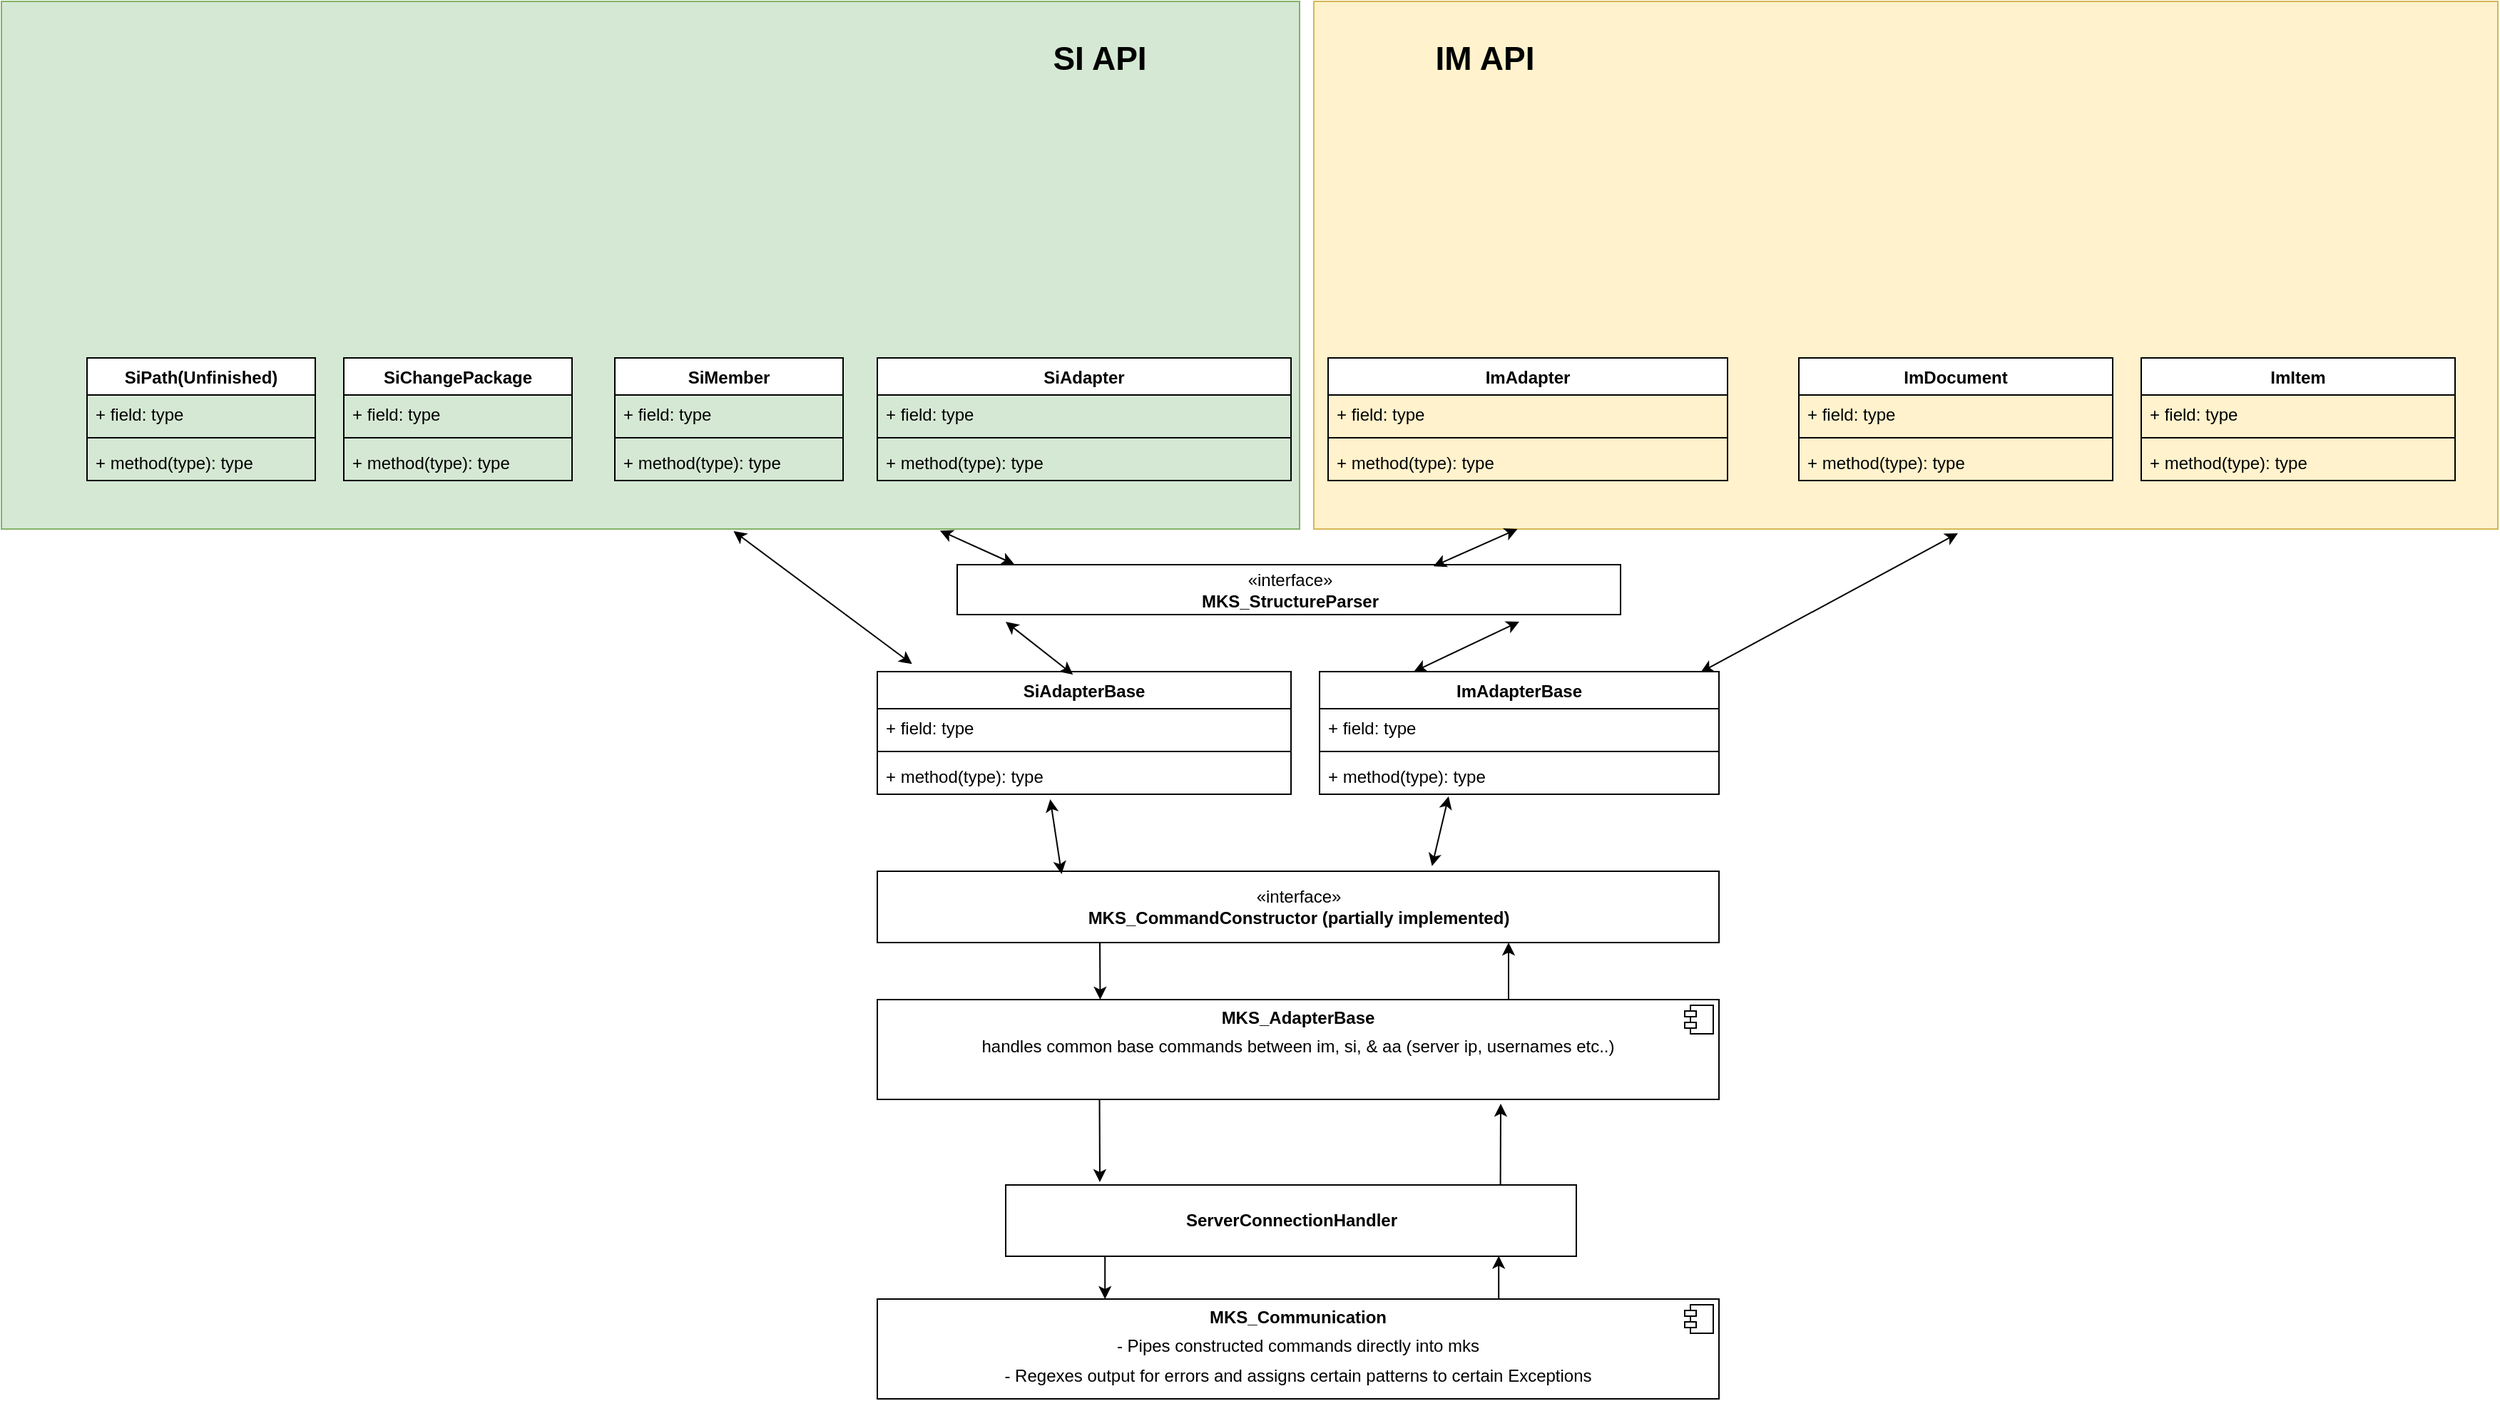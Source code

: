 <mxfile version="14.0.3" type="device"><diagram id="NyKqh3LSY7oYrMw7KCD9" name="Page-2"><mxGraphModel dx="3970" dy="1633" grid="1" gridSize="10" guides="1" tooltips="1" connect="1" arrows="1" fold="1" page="1" pageScale="1" pageWidth="827" pageHeight="1169" math="0" shadow="0"><root><mxCell id="np4tvwvMqful76lfZIMU-0"/><mxCell id="np4tvwvMqful76lfZIMU-1" parent="np4tvwvMqful76lfZIMU-0"/><mxCell id="np4tvwvMqful76lfZIMU-54" value="" style="whiteSpace=wrap;html=1;align=center;fillColor=#fff2cc;strokeColor=#d6b656;" parent="np4tvwvMqful76lfZIMU-1" vertex="1"><mxGeometry x="430" y="150" width="830" height="370" as="geometry"/></mxCell><mxCell id="np4tvwvMqful76lfZIMU-53" value="" style="whiteSpace=wrap;html=1;align=center;fillColor=#d5e8d4;strokeColor=#82b366;" parent="np4tvwvMqful76lfZIMU-1" vertex="1"><mxGeometry x="-490" y="150" width="910" height="370" as="geometry"/></mxCell><mxCell id="np4tvwvMqful76lfZIMU-12" style="edgeStyle=orthogonalEdgeStyle;rounded=0;orthogonalLoop=1;jettySize=auto;html=1;entryX=0.864;entryY=0.994;entryDx=0;entryDy=0;entryPerimeter=0;" parent="np4tvwvMqful76lfZIMU-1" source="np4tvwvMqful76lfZIMU-6" target="np4tvwvMqful76lfZIMU-79" edge="1"><mxGeometry relative="1" as="geometry"><mxPoint x="620" y="994" as="targetPoint"/><Array as="points"><mxPoint x="560" y="1040"/></Array></mxGeometry></mxCell><mxCell id="np4tvwvMqful76lfZIMU-6" value="&lt;p style=&quot;margin: 0px ; margin-top: 6px ; text-align: center&quot;&gt;&lt;b&gt;MKS_Communication&lt;/b&gt;&lt;/p&gt;&lt;p style=&quot;margin: 0px ; margin-top: 6px ; text-align: center&quot;&gt;- Pipes constructed commands directly into mks&lt;/p&gt;&lt;p style=&quot;margin: 0px ; margin-top: 6px ; text-align: center&quot;&gt;- Regexes output for errors and assigns certain patterns to certain Exceptions&lt;/p&gt;" style="align=left;overflow=fill;html=1;dropTarget=0;" parent="np4tvwvMqful76lfZIMU-1" vertex="1"><mxGeometry x="124" y="1060" width="590" height="70" as="geometry"/></mxCell><mxCell id="np4tvwvMqful76lfZIMU-7" value="" style="shape=component;jettyWidth=8;jettyHeight=4;" parent="np4tvwvMqful76lfZIMU-6" vertex="1"><mxGeometry x="1" width="20" height="20" relative="1" as="geometry"><mxPoint x="-24" y="4" as="offset"/></mxGeometry></mxCell><mxCell id="np4tvwvMqful76lfZIMU-11" style="edgeStyle=orthogonalEdgeStyle;rounded=0;orthogonalLoop=1;jettySize=auto;html=1;exitX=0.174;exitY=0.96;exitDx=0;exitDy=0;exitPerimeter=0;" parent="np4tvwvMqful76lfZIMU-1" source="np4tvwvMqful76lfZIMU-79" target="np4tvwvMqful76lfZIMU-6" edge="1"><mxGeometry relative="1" as="geometry"><Array as="points"><mxPoint x="284" y="1040"/><mxPoint x="284" y="1040"/></Array></mxGeometry></mxCell><mxCell id="np4tvwvMqful76lfZIMU-8" value="&lt;p style=&quot;margin: 0px ; margin-top: 6px ; text-align: center&quot;&gt;&lt;b&gt;MKS_AdapterBase&lt;/b&gt;&lt;/p&gt;&lt;p style=&quot;margin: 0px ; margin-top: 6px ; text-align: center&quot;&gt;handles common base commands between im, si, &amp;amp; aa (server ip, usernames etc..)&lt;/p&gt;" style="align=left;overflow=fill;html=1;dropTarget=0;" parent="np4tvwvMqful76lfZIMU-1" vertex="1"><mxGeometry x="124" y="850" width="590" height="70" as="geometry"/></mxCell><mxCell id="np4tvwvMqful76lfZIMU-9" value="" style="shape=component;jettyWidth=8;jettyHeight=4;" parent="np4tvwvMqful76lfZIMU-8" vertex="1"><mxGeometry x="1" width="20" height="20" relative="1" as="geometry"><mxPoint x="-24" y="4" as="offset"/></mxGeometry></mxCell><mxCell id="np4tvwvMqful76lfZIMU-20" value="«interface»&lt;br&gt;&lt;b&gt;MKS_CommandConstructor (partially implemented)&lt;/b&gt;" style="html=1;" parent="np4tvwvMqful76lfZIMU-1" vertex="1"><mxGeometry x="124" y="760" width="590" height="50" as="geometry"/></mxCell><mxCell id="np4tvwvMqful76lfZIMU-25" value="SiAdapterBase" style="swimlane;fontStyle=1;align=center;verticalAlign=top;childLayout=stackLayout;horizontal=1;startSize=26;horizontalStack=0;resizeParent=1;resizeParentMax=0;resizeLast=0;collapsible=1;marginBottom=0;" parent="np4tvwvMqful76lfZIMU-1" vertex="1"><mxGeometry x="124" y="620" width="290" height="86" as="geometry"/></mxCell><mxCell id="np4tvwvMqful76lfZIMU-26" value="+ field: type" style="text;strokeColor=none;fillColor=none;align=left;verticalAlign=top;spacingLeft=4;spacingRight=4;overflow=hidden;rotatable=0;points=[[0,0.5],[1,0.5]];portConstraint=eastwest;" parent="np4tvwvMqful76lfZIMU-25" vertex="1"><mxGeometry y="26" width="290" height="26" as="geometry"/></mxCell><mxCell id="np4tvwvMqful76lfZIMU-27" value="" style="line;strokeWidth=1;fillColor=none;align=left;verticalAlign=middle;spacingTop=-1;spacingLeft=3;spacingRight=3;rotatable=0;labelPosition=right;points=[];portConstraint=eastwest;" parent="np4tvwvMqful76lfZIMU-25" vertex="1"><mxGeometry y="52" width="290" height="8" as="geometry"/></mxCell><mxCell id="np4tvwvMqful76lfZIMU-28" value="+ method(type): type" style="text;strokeColor=none;fillColor=none;align=left;verticalAlign=top;spacingLeft=4;spacingRight=4;overflow=hidden;rotatable=0;points=[[0,0.5],[1,0.5]];portConstraint=eastwest;" parent="np4tvwvMqful76lfZIMU-25" vertex="1"><mxGeometry y="60" width="290" height="26" as="geometry"/></mxCell><mxCell id="np4tvwvMqful76lfZIMU-29" value="ImAdapterBase" style="swimlane;fontStyle=1;align=center;verticalAlign=top;childLayout=stackLayout;horizontal=1;startSize=26;horizontalStack=0;resizeParent=1;resizeParentMax=0;resizeLast=0;collapsible=1;marginBottom=0;" parent="np4tvwvMqful76lfZIMU-1" vertex="1"><mxGeometry x="434" y="620" width="280" height="86" as="geometry"/></mxCell><mxCell id="np4tvwvMqful76lfZIMU-30" value="+ field: type" style="text;strokeColor=none;fillColor=none;align=left;verticalAlign=top;spacingLeft=4;spacingRight=4;overflow=hidden;rotatable=0;points=[[0,0.5],[1,0.5]];portConstraint=eastwest;" parent="np4tvwvMqful76lfZIMU-29" vertex="1"><mxGeometry y="26" width="280" height="26" as="geometry"/></mxCell><mxCell id="np4tvwvMqful76lfZIMU-31" value="" style="line;strokeWidth=1;fillColor=none;align=left;verticalAlign=middle;spacingTop=-1;spacingLeft=3;spacingRight=3;rotatable=0;labelPosition=right;points=[];portConstraint=eastwest;" parent="np4tvwvMqful76lfZIMU-29" vertex="1"><mxGeometry y="52" width="280" height="8" as="geometry"/></mxCell><mxCell id="np4tvwvMqful76lfZIMU-32" value="+ method(type): type" style="text;strokeColor=none;fillColor=none;align=left;verticalAlign=top;spacingLeft=4;spacingRight=4;overflow=hidden;rotatable=0;points=[[0,0.5],[1,0.5]];portConstraint=eastwest;" parent="np4tvwvMqful76lfZIMU-29" vertex="1"><mxGeometry y="60" width="280" height="26" as="geometry"/></mxCell><mxCell id="np4tvwvMqful76lfZIMU-33" value="SiAdapter" style="swimlane;fontStyle=1;align=center;verticalAlign=top;childLayout=stackLayout;horizontal=1;startSize=26;horizontalStack=0;resizeParent=1;resizeParentMax=0;resizeLast=0;collapsible=1;marginBottom=0;" parent="np4tvwvMqful76lfZIMU-1" vertex="1"><mxGeometry x="124" y="400" width="290" height="86" as="geometry"/></mxCell><mxCell id="np4tvwvMqful76lfZIMU-34" value="+ field: type" style="text;strokeColor=none;fillColor=none;align=left;verticalAlign=top;spacingLeft=4;spacingRight=4;overflow=hidden;rotatable=0;points=[[0,0.5],[1,0.5]];portConstraint=eastwest;" parent="np4tvwvMqful76lfZIMU-33" vertex="1"><mxGeometry y="26" width="290" height="26" as="geometry"/></mxCell><mxCell id="np4tvwvMqful76lfZIMU-35" value="" style="line;strokeWidth=1;fillColor=none;align=left;verticalAlign=middle;spacingTop=-1;spacingLeft=3;spacingRight=3;rotatable=0;labelPosition=right;points=[];portConstraint=eastwest;" parent="np4tvwvMqful76lfZIMU-33" vertex="1"><mxGeometry y="52" width="290" height="8" as="geometry"/></mxCell><mxCell id="np4tvwvMqful76lfZIMU-36" value="+ method(type): type" style="text;strokeColor=none;fillColor=none;align=left;verticalAlign=top;spacingLeft=4;spacingRight=4;overflow=hidden;rotatable=0;points=[[0,0.5],[1,0.5]];portConstraint=eastwest;" parent="np4tvwvMqful76lfZIMU-33" vertex="1"><mxGeometry y="60" width="290" height="26" as="geometry"/></mxCell><mxCell id="np4tvwvMqful76lfZIMU-37" value="ImAdapter" style="swimlane;fontStyle=1;align=center;verticalAlign=top;childLayout=stackLayout;horizontal=1;startSize=26;horizontalStack=0;resizeParent=1;resizeParentMax=0;resizeLast=0;collapsible=1;marginBottom=0;" parent="np4tvwvMqful76lfZIMU-1" vertex="1"><mxGeometry x="440" y="400" width="280" height="86" as="geometry"/></mxCell><mxCell id="np4tvwvMqful76lfZIMU-38" value="+ field: type" style="text;strokeColor=none;fillColor=none;align=left;verticalAlign=top;spacingLeft=4;spacingRight=4;overflow=hidden;rotatable=0;points=[[0,0.5],[1,0.5]];portConstraint=eastwest;" parent="np4tvwvMqful76lfZIMU-37" vertex="1"><mxGeometry y="26" width="280" height="26" as="geometry"/></mxCell><mxCell id="np4tvwvMqful76lfZIMU-39" value="" style="line;strokeWidth=1;fillColor=none;align=left;verticalAlign=middle;spacingTop=-1;spacingLeft=3;spacingRight=3;rotatable=0;labelPosition=right;points=[];portConstraint=eastwest;" parent="np4tvwvMqful76lfZIMU-37" vertex="1"><mxGeometry y="52" width="280" height="8" as="geometry"/></mxCell><mxCell id="np4tvwvMqful76lfZIMU-40" value="+ method(type): type" style="text;strokeColor=none;fillColor=none;align=left;verticalAlign=top;spacingLeft=4;spacingRight=4;overflow=hidden;rotatable=0;points=[[0,0.5],[1,0.5]];portConstraint=eastwest;" parent="np4tvwvMqful76lfZIMU-37" vertex="1"><mxGeometry y="60" width="280" height="26" as="geometry"/></mxCell><mxCell id="np4tvwvMqful76lfZIMU-41" value="SiMember" style="swimlane;fontStyle=1;align=center;verticalAlign=top;childLayout=stackLayout;horizontal=1;startSize=26;horizontalStack=0;resizeParent=1;resizeParentMax=0;resizeLast=0;collapsible=1;marginBottom=0;" parent="np4tvwvMqful76lfZIMU-1" vertex="1"><mxGeometry x="-60" y="400" width="160" height="86" as="geometry"/></mxCell><mxCell id="np4tvwvMqful76lfZIMU-42" value="+ field: type" style="text;strokeColor=none;fillColor=none;align=left;verticalAlign=top;spacingLeft=4;spacingRight=4;overflow=hidden;rotatable=0;points=[[0,0.5],[1,0.5]];portConstraint=eastwest;" parent="np4tvwvMqful76lfZIMU-41" vertex="1"><mxGeometry y="26" width="160" height="26" as="geometry"/></mxCell><mxCell id="np4tvwvMqful76lfZIMU-43" value="" style="line;strokeWidth=1;fillColor=none;align=left;verticalAlign=middle;spacingTop=-1;spacingLeft=3;spacingRight=3;rotatable=0;labelPosition=right;points=[];portConstraint=eastwest;" parent="np4tvwvMqful76lfZIMU-41" vertex="1"><mxGeometry y="52" width="160" height="8" as="geometry"/></mxCell><mxCell id="np4tvwvMqful76lfZIMU-44" value="+ method(type): type" style="text;strokeColor=none;fillColor=none;align=left;verticalAlign=top;spacingLeft=4;spacingRight=4;overflow=hidden;rotatable=0;points=[[0,0.5],[1,0.5]];portConstraint=eastwest;" parent="np4tvwvMqful76lfZIMU-41" vertex="1"><mxGeometry y="60" width="160" height="26" as="geometry"/></mxCell><mxCell id="np4tvwvMqful76lfZIMU-45" value="SiChangePackage" style="swimlane;fontStyle=1;align=center;verticalAlign=top;childLayout=stackLayout;horizontal=1;startSize=26;horizontalStack=0;resizeParent=1;resizeParentMax=0;resizeLast=0;collapsible=1;marginBottom=0;" parent="np4tvwvMqful76lfZIMU-1" vertex="1"><mxGeometry x="-250" y="400" width="160" height="86" as="geometry"/></mxCell><mxCell id="np4tvwvMqful76lfZIMU-46" value="+ field: type" style="text;strokeColor=none;fillColor=none;align=left;verticalAlign=top;spacingLeft=4;spacingRight=4;overflow=hidden;rotatable=0;points=[[0,0.5],[1,0.5]];portConstraint=eastwest;" parent="np4tvwvMqful76lfZIMU-45" vertex="1"><mxGeometry y="26" width="160" height="26" as="geometry"/></mxCell><mxCell id="np4tvwvMqful76lfZIMU-47" value="" style="line;strokeWidth=1;fillColor=none;align=left;verticalAlign=middle;spacingTop=-1;spacingLeft=3;spacingRight=3;rotatable=0;labelPosition=right;points=[];portConstraint=eastwest;" parent="np4tvwvMqful76lfZIMU-45" vertex="1"><mxGeometry y="52" width="160" height="8" as="geometry"/></mxCell><mxCell id="np4tvwvMqful76lfZIMU-48" value="+ method(type): type" style="text;strokeColor=none;fillColor=none;align=left;verticalAlign=top;spacingLeft=4;spacingRight=4;overflow=hidden;rotatable=0;points=[[0,0.5],[1,0.5]];portConstraint=eastwest;" parent="np4tvwvMqful76lfZIMU-45" vertex="1"><mxGeometry y="60" width="160" height="26" as="geometry"/></mxCell><mxCell id="np4tvwvMqful76lfZIMU-49" value="SiPath(Unfinished)" style="swimlane;fontStyle=1;align=center;verticalAlign=top;childLayout=stackLayout;horizontal=1;startSize=26;horizontalStack=0;resizeParent=1;resizeParentMax=0;resizeLast=0;collapsible=1;marginBottom=0;" parent="np4tvwvMqful76lfZIMU-1" vertex="1"><mxGeometry x="-430" y="400" width="160" height="86" as="geometry"/></mxCell><mxCell id="np4tvwvMqful76lfZIMU-50" value="+ field: type" style="text;strokeColor=none;fillColor=none;align=left;verticalAlign=top;spacingLeft=4;spacingRight=4;overflow=hidden;rotatable=0;points=[[0,0.5],[1,0.5]];portConstraint=eastwest;" parent="np4tvwvMqful76lfZIMU-49" vertex="1"><mxGeometry y="26" width="160" height="26" as="geometry"/></mxCell><mxCell id="np4tvwvMqful76lfZIMU-51" value="" style="line;strokeWidth=1;fillColor=none;align=left;verticalAlign=middle;spacingTop=-1;spacingLeft=3;spacingRight=3;rotatable=0;labelPosition=right;points=[];portConstraint=eastwest;" parent="np4tvwvMqful76lfZIMU-49" vertex="1"><mxGeometry y="52" width="160" height="8" as="geometry"/></mxCell><mxCell id="np4tvwvMqful76lfZIMU-52" value="+ method(type): type" style="text;strokeColor=none;fillColor=none;align=left;verticalAlign=top;spacingLeft=4;spacingRight=4;overflow=hidden;rotatable=0;points=[[0,0.5],[1,0.5]];portConstraint=eastwest;" parent="np4tvwvMqful76lfZIMU-49" vertex="1"><mxGeometry y="60" width="160" height="26" as="geometry"/></mxCell><mxCell id="np4tvwvMqful76lfZIMU-55" value="SI API" style="text;html=1;strokeColor=none;fillColor=none;align=center;verticalAlign=middle;whiteSpace=wrap;rounded=0;fontSize=23;fontStyle=1" parent="np4tvwvMqful76lfZIMU-1" vertex="1"><mxGeometry x="180" y="170" width="200" height="40" as="geometry"/></mxCell><mxCell id="np4tvwvMqful76lfZIMU-56" value="IM API" style="text;html=1;strokeColor=none;fillColor=none;align=center;verticalAlign=middle;whiteSpace=wrap;rounded=0;fontSize=23;fontStyle=1" parent="np4tvwvMqful76lfZIMU-1" vertex="1"><mxGeometry x="450" y="170" width="200" height="40" as="geometry"/></mxCell><mxCell id="np4tvwvMqful76lfZIMU-57" value="ImDocument&#10;" style="swimlane;fontStyle=1;align=center;verticalAlign=top;childLayout=stackLayout;horizontal=1;startSize=26;horizontalStack=0;resizeParent=1;resizeParentMax=0;resizeLast=0;collapsible=1;marginBottom=0;" parent="np4tvwvMqful76lfZIMU-1" vertex="1"><mxGeometry x="770" y="400" width="220" height="86" as="geometry"/></mxCell><mxCell id="np4tvwvMqful76lfZIMU-58" value="+ field: type" style="text;strokeColor=none;fillColor=none;align=left;verticalAlign=top;spacingLeft=4;spacingRight=4;overflow=hidden;rotatable=0;points=[[0,0.5],[1,0.5]];portConstraint=eastwest;" parent="np4tvwvMqful76lfZIMU-57" vertex="1"><mxGeometry y="26" width="220" height="26" as="geometry"/></mxCell><mxCell id="np4tvwvMqful76lfZIMU-59" value="" style="line;strokeWidth=1;fillColor=none;align=left;verticalAlign=middle;spacingTop=-1;spacingLeft=3;spacingRight=3;rotatable=0;labelPosition=right;points=[];portConstraint=eastwest;" parent="np4tvwvMqful76lfZIMU-57" vertex="1"><mxGeometry y="52" width="220" height="8" as="geometry"/></mxCell><mxCell id="np4tvwvMqful76lfZIMU-60" value="+ method(type): type" style="text;strokeColor=none;fillColor=none;align=left;verticalAlign=top;spacingLeft=4;spacingRight=4;overflow=hidden;rotatable=0;points=[[0,0.5],[1,0.5]];portConstraint=eastwest;" parent="np4tvwvMqful76lfZIMU-57" vertex="1"><mxGeometry y="60" width="220" height="26" as="geometry"/></mxCell><mxCell id="np4tvwvMqful76lfZIMU-61" value="ImItem" style="swimlane;fontStyle=1;align=center;verticalAlign=top;childLayout=stackLayout;horizontal=1;startSize=26;horizontalStack=0;resizeParent=1;resizeParentMax=0;resizeLast=0;collapsible=1;marginBottom=0;" parent="np4tvwvMqful76lfZIMU-1" vertex="1"><mxGeometry x="1010" y="400" width="220" height="86" as="geometry"/></mxCell><mxCell id="np4tvwvMqful76lfZIMU-62" value="+ field: type" style="text;strokeColor=none;fillColor=none;align=left;verticalAlign=top;spacingLeft=4;spacingRight=4;overflow=hidden;rotatable=0;points=[[0,0.5],[1,0.5]];portConstraint=eastwest;" parent="np4tvwvMqful76lfZIMU-61" vertex="1"><mxGeometry y="26" width="220" height="26" as="geometry"/></mxCell><mxCell id="np4tvwvMqful76lfZIMU-63" value="" style="line;strokeWidth=1;fillColor=none;align=left;verticalAlign=middle;spacingTop=-1;spacingLeft=3;spacingRight=3;rotatable=0;labelPosition=right;points=[];portConstraint=eastwest;" parent="np4tvwvMqful76lfZIMU-61" vertex="1"><mxGeometry y="52" width="220" height="8" as="geometry"/></mxCell><mxCell id="np4tvwvMqful76lfZIMU-64" value="+ method(type): type" style="text;strokeColor=none;fillColor=none;align=left;verticalAlign=top;spacingLeft=4;spacingRight=4;overflow=hidden;rotatable=0;points=[[0,0.5],[1,0.5]];portConstraint=eastwest;" parent="np4tvwvMqful76lfZIMU-61" vertex="1"><mxGeometry y="60" width="220" height="26" as="geometry"/></mxCell><mxCell id="np4tvwvMqful76lfZIMU-79" value="&lt;b&gt;ServerConnectionHandler&lt;/b&gt;" style="html=1;" parent="np4tvwvMqful76lfZIMU-1" vertex="1"><mxGeometry x="214" y="980" width="400" height="50" as="geometry"/></mxCell><mxCell id="np4tvwvMqful76lfZIMU-81" value="«interface»&lt;br style=&quot;font-size: 12px&quot;&gt;&lt;b&gt;MKS_StructureParser&lt;/b&gt;" style="html=1;fontSize=12;" parent="np4tvwvMqful76lfZIMU-1" vertex="1"><mxGeometry x="180" y="545" width="465" height="35" as="geometry"/></mxCell><mxCell id="np4tvwvMqful76lfZIMU-87" value="" style="endArrow=classic;html=1;fontSize=12;exitX=0.264;exitY=1.008;exitDx=0;exitDy=0;exitPerimeter=0;" parent="np4tvwvMqful76lfZIMU-1" source="np4tvwvMqful76lfZIMU-8" edge="1"><mxGeometry width="50" height="50" relative="1" as="geometry"><mxPoint x="430" y="860" as="sourcePoint"/><mxPoint x="280" y="978" as="targetPoint"/></mxGeometry></mxCell><mxCell id="np4tvwvMqful76lfZIMU-88" value="" style="endArrow=classic;html=1;fontSize=12;exitX=0.867;exitY=-0.003;exitDx=0;exitDy=0;exitPerimeter=0;" parent="np4tvwvMqful76lfZIMU-1" source="np4tvwvMqful76lfZIMU-79" edge="1"><mxGeometry width="50" height="50" relative="1" as="geometry"><mxPoint x="289.76" y="930.56" as="sourcePoint"/><mxPoint x="561" y="923" as="targetPoint"/></mxGeometry></mxCell><mxCell id="np4tvwvMqful76lfZIMU-89" value="" style="endArrow=classic;html=1;fontSize=12;exitX=0.264;exitY=1.008;exitDx=0;exitDy=0;exitPerimeter=0;" parent="np4tvwvMqful76lfZIMU-1" edge="1"><mxGeometry width="50" height="50" relative="1" as="geometry"><mxPoint x="280.0" y="810" as="sourcePoint"/><mxPoint x="280.24" y="850" as="targetPoint"/></mxGeometry></mxCell><mxCell id="np4tvwvMqful76lfZIMU-91" value="" style="endArrow=classic;html=1;fontSize=12;exitX=0.75;exitY=0;exitDx=0;exitDy=0;entryX=0.75;entryY=1;entryDx=0;entryDy=0;" parent="np4tvwvMqful76lfZIMU-1" source="np4tvwvMqful76lfZIMU-8" target="np4tvwvMqful76lfZIMU-20" edge="1"><mxGeometry width="50" height="50" relative="1" as="geometry"><mxPoint x="430" y="860" as="sourcePoint"/><mxPoint x="500" y="820" as="targetPoint"/></mxGeometry></mxCell><mxCell id="np4tvwvMqful76lfZIMU-92" value="" style="endArrow=classic;startArrow=classic;html=1;fontSize=12;entryX=0.418;entryY=1.135;entryDx=0;entryDy=0;entryPerimeter=0;exitX=0.219;exitY=0.039;exitDx=0;exitDy=0;exitPerimeter=0;" parent="np4tvwvMqful76lfZIMU-1" source="np4tvwvMqful76lfZIMU-20" target="np4tvwvMqful76lfZIMU-28" edge="1"><mxGeometry width="50" height="50" relative="1" as="geometry"><mxPoint x="245" y="758" as="sourcePoint"/><mxPoint x="470" y="710" as="targetPoint"/></mxGeometry></mxCell><mxCell id="np4tvwvMqful76lfZIMU-93" value="" style="endArrow=classic;startArrow=classic;html=1;fontSize=12;entryX=0.323;entryY=1.056;entryDx=0;entryDy=0;entryPerimeter=0;exitX=0.659;exitY=-0.072;exitDx=0;exitDy=0;exitPerimeter=0;" parent="np4tvwvMqful76lfZIMU-1" source="np4tvwvMqful76lfZIMU-20" target="np4tvwvMqful76lfZIMU-32" edge="1"><mxGeometry width="50" height="50" relative="1" as="geometry"><mxPoint x="263.21" y="771.95" as="sourcePoint"/><mxPoint x="255.22" y="719.51" as="targetPoint"/></mxGeometry></mxCell><mxCell id="np4tvwvMqful76lfZIMU-94" value="" style="endArrow=classic;startArrow=classic;html=1;fontSize=12;entryX=0.418;entryY=1.135;entryDx=0;entryDy=0;entryPerimeter=0;exitX=0.473;exitY=0.024;exitDx=0;exitDy=0;exitPerimeter=0;" parent="np4tvwvMqful76lfZIMU-1" source="np4tvwvMqful76lfZIMU-25" edge="1"><mxGeometry width="50" height="50" relative="1" as="geometry"><mxPoint x="221.99" y="637.44" as="sourcePoint"/><mxPoint x="214.0" y="585" as="targetPoint"/></mxGeometry></mxCell><mxCell id="np4tvwvMqful76lfZIMU-96" value="" style="endArrow=classic;startArrow=classic;html=1;fontSize=12;exitX=0.236;exitY=0;exitDx=0;exitDy=0;exitPerimeter=0;" parent="np4tvwvMqful76lfZIMU-1" source="np4tvwvMqful76lfZIMU-29" edge="1"><mxGeometry width="50" height="50" relative="1" as="geometry"><mxPoint x="500" y="610" as="sourcePoint"/><mxPoint x="574" y="585" as="targetPoint"/></mxGeometry></mxCell><mxCell id="np4tvwvMqful76lfZIMU-97" value="" style="endArrow=classic;startArrow=classic;html=1;fontSize=12;entryX=0.723;entryY=1.003;entryDx=0;entryDy=0;entryPerimeter=0;exitX=0.086;exitY=-0.011;exitDx=0;exitDy=0;exitPerimeter=0;" parent="np4tvwvMqful76lfZIMU-1" source="np4tvwvMqful76lfZIMU-81" target="np4tvwvMqful76lfZIMU-53" edge="1"><mxGeometry width="50" height="50" relative="1" as="geometry"><mxPoint x="217.52" y="625.958" as="sourcePoint"/><mxPoint x="224.0" y="595" as="targetPoint"/></mxGeometry></mxCell><mxCell id="np4tvwvMqful76lfZIMU-98" value="" style="endArrow=classic;startArrow=classic;html=1;fontSize=12;exitX=0.718;exitY=0.032;exitDx=0;exitDy=0;exitPerimeter=0;entryX=0.172;entryY=1;entryDx=0;entryDy=0;entryPerimeter=0;" parent="np4tvwvMqful76lfZIMU-1" source="np4tvwvMqful76lfZIMU-81" target="np4tvwvMqful76lfZIMU-54" edge="1"><mxGeometry width="50" height="50" relative="1" as="geometry"><mxPoint x="510.08" y="630" as="sourcePoint"/><mxPoint x="501.085" y="595.16" as="targetPoint"/></mxGeometry></mxCell><mxCell id="np4tvwvMqful76lfZIMU-99" value="" style="endArrow=classic;startArrow=classic;html=1;fontSize=12;exitX=0.084;exitY=-0.062;exitDx=0;exitDy=0;exitPerimeter=0;entryX=0.564;entryY=1.004;entryDx=0;entryDy=0;entryPerimeter=0;" parent="np4tvwvMqful76lfZIMU-1" source="np4tvwvMqful76lfZIMU-25" target="np4tvwvMqful76lfZIMU-53" edge="1"><mxGeometry width="50" height="50" relative="1" as="geometry"><mxPoint x="190" y="580" as="sourcePoint"/><mxPoint x="240" y="530" as="targetPoint"/></mxGeometry></mxCell><mxCell id="np4tvwvMqful76lfZIMU-100" value="" style="endArrow=classic;startArrow=classic;html=1;fontSize=12;entryX=0.544;entryY=1.008;entryDx=0;entryDy=0;entryPerimeter=0;exitX=0.954;exitY=0.006;exitDx=0;exitDy=0;exitPerimeter=0;" parent="np4tvwvMqful76lfZIMU-1" source="np4tvwvMqful76lfZIMU-29" target="np4tvwvMqful76lfZIMU-54" edge="1"><mxGeometry width="50" height="50" relative="1" as="geometry"><mxPoint x="520" y="580" as="sourcePoint"/><mxPoint x="570" y="530" as="targetPoint"/></mxGeometry></mxCell></root></mxGraphModel></diagram></mxfile>